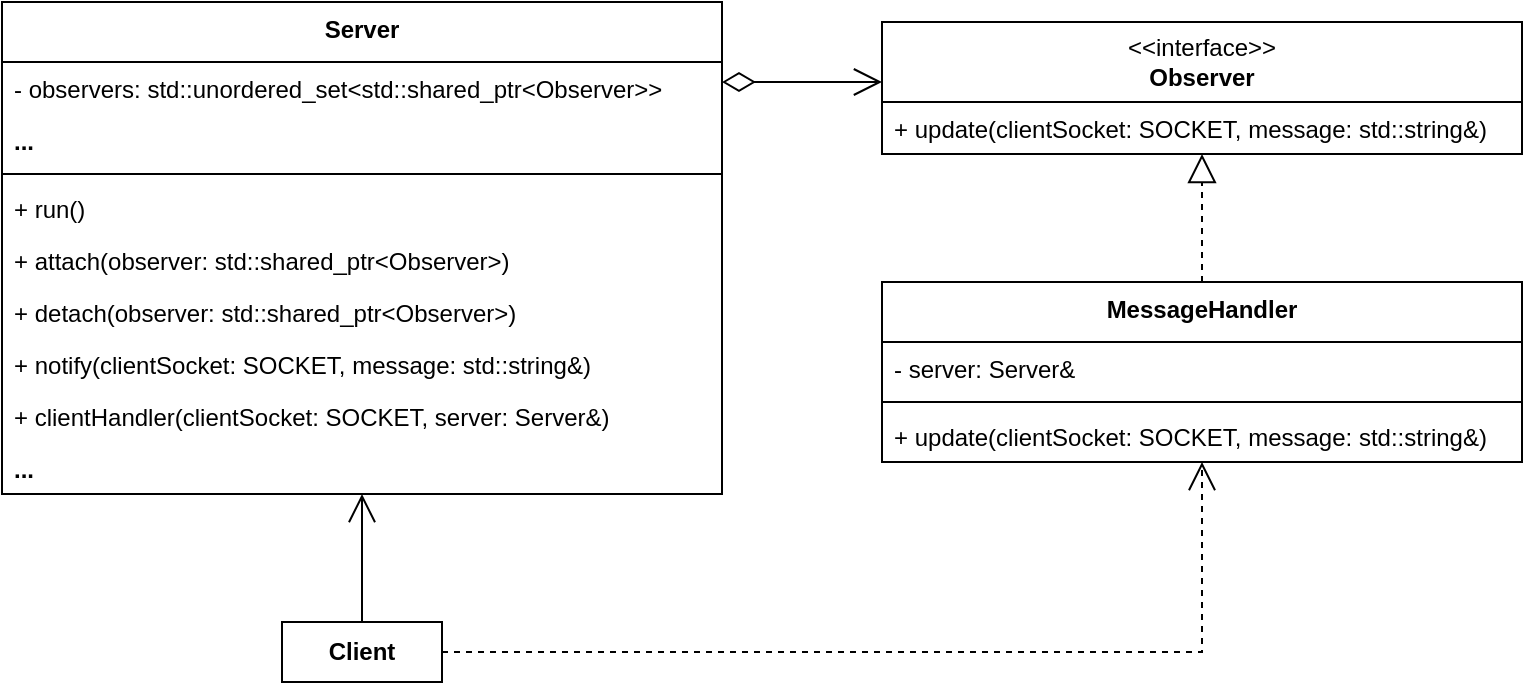 <mxfile version="22.0.2" type="device">
  <diagram name="第 1 页" id="Whgt_qWghDK8kWVULvuZ">
    <mxGraphModel dx="1338" dy="820" grid="1" gridSize="10" guides="1" tooltips="1" connect="1" arrows="1" fold="1" page="1" pageScale="1" pageWidth="827" pageHeight="1169" math="0" shadow="0">
      <root>
        <mxCell id="0" />
        <mxCell id="1" parent="0" />
        <mxCell id="vG8RBWljBxL2Tz1zBazG-1" value="Server" style="swimlane;fontStyle=1;align=center;verticalAlign=top;childLayout=stackLayout;horizontal=1;startSize=30;horizontalStack=0;resizeParent=1;resizeParentMax=0;resizeLast=0;collapsible=1;marginBottom=0;whiteSpace=wrap;html=1;" vertex="1" parent="1">
          <mxGeometry x="40" y="40" width="360" height="246" as="geometry" />
        </mxCell>
        <mxCell id="vG8RBWljBxL2Tz1zBazG-2" value="-&amp;nbsp;observers&lt;span style=&quot;background-color: initial;&quot;&gt;:&amp;nbsp;&lt;/span&gt;std::unordered_set&amp;lt;std::shared_ptr&amp;lt;Observer&amp;gt;&amp;gt;" style="text;strokeColor=none;fillColor=none;align=left;verticalAlign=top;spacingLeft=4;spacingRight=4;overflow=hidden;rotatable=0;points=[[0,0.5],[1,0.5]];portConstraint=eastwest;whiteSpace=wrap;html=1;" vertex="1" parent="vG8RBWljBxL2Tz1zBazG-1">
          <mxGeometry y="30" width="360" height="26" as="geometry" />
        </mxCell>
        <mxCell id="vG8RBWljBxL2Tz1zBazG-3" value="&lt;b&gt;...&lt;/b&gt;" style="text;strokeColor=none;fillColor=none;align=left;verticalAlign=top;spacingLeft=4;spacingRight=4;overflow=hidden;rotatable=0;points=[[0,0.5],[1,0.5]];portConstraint=eastwest;whiteSpace=wrap;html=1;" vertex="1" parent="vG8RBWljBxL2Tz1zBazG-1">
          <mxGeometry y="56" width="360" height="26" as="geometry" />
        </mxCell>
        <mxCell id="vG8RBWljBxL2Tz1zBazG-4" value="" style="line;strokeWidth=1;fillColor=none;align=left;verticalAlign=middle;spacingTop=-1;spacingLeft=3;spacingRight=3;rotatable=0;labelPosition=right;points=[];portConstraint=eastwest;strokeColor=inherit;" vertex="1" parent="vG8RBWljBxL2Tz1zBazG-1">
          <mxGeometry y="82" width="360" height="8" as="geometry" />
        </mxCell>
        <mxCell id="vG8RBWljBxL2Tz1zBazG-5" value="+ run()" style="text;strokeColor=none;fillColor=none;align=left;verticalAlign=top;spacingLeft=4;spacingRight=4;overflow=hidden;rotatable=0;points=[[0,0.5],[1,0.5]];portConstraint=eastwest;whiteSpace=wrap;html=1;" vertex="1" parent="vG8RBWljBxL2Tz1zBazG-1">
          <mxGeometry y="90" width="360" height="26" as="geometry" />
        </mxCell>
        <mxCell id="vG8RBWljBxL2Tz1zBazG-6" value="+&amp;nbsp;attach&lt;span style=&quot;background-color: initial;&quot;&gt;(observer: std::shared_ptr&amp;lt;Observer&amp;gt;)&lt;/span&gt;" style="text;strokeColor=none;fillColor=none;align=left;verticalAlign=top;spacingLeft=4;spacingRight=4;overflow=hidden;rotatable=0;points=[[0,0.5],[1,0.5]];portConstraint=eastwest;whiteSpace=wrap;html=1;" vertex="1" parent="vG8RBWljBxL2Tz1zBazG-1">
          <mxGeometry y="116" width="360" height="26" as="geometry" />
        </mxCell>
        <mxCell id="vG8RBWljBxL2Tz1zBazG-7" value="+&amp;nbsp;detach&lt;span style=&quot;background-color: initial;&quot;&gt;(observer: std::shared_ptr&amp;lt;Observer&amp;gt;)&lt;/span&gt;" style="text;strokeColor=none;fillColor=none;align=left;verticalAlign=top;spacingLeft=4;spacingRight=4;overflow=hidden;rotatable=0;points=[[0,0.5],[1,0.5]];portConstraint=eastwest;whiteSpace=wrap;html=1;" vertex="1" parent="vG8RBWljBxL2Tz1zBazG-1">
          <mxGeometry y="142" width="360" height="26" as="geometry" />
        </mxCell>
        <mxCell id="vG8RBWljBxL2Tz1zBazG-8" value="+&amp;nbsp;notify(clientSocket:&amp;nbsp;SOCKET,&amp;nbsp;message:&amp;nbsp;std::string&amp;amp;)" style="text;strokeColor=none;fillColor=none;align=left;verticalAlign=top;spacingLeft=4;spacingRight=4;overflow=hidden;rotatable=0;points=[[0,0.5],[1,0.5]];portConstraint=eastwest;whiteSpace=wrap;html=1;" vertex="1" parent="vG8RBWljBxL2Tz1zBazG-1">
          <mxGeometry y="168" width="360" height="26" as="geometry" />
        </mxCell>
        <mxCell id="vG8RBWljBxL2Tz1zBazG-9" value="+&amp;nbsp;clientHandler(clientSocket:&amp;nbsp;SOCKET,&amp;nbsp;server: Server&amp;amp;&lt;span style=&quot;background-color: initial;&quot;&gt;)&lt;/span&gt;" style="text;strokeColor=none;fillColor=none;align=left;verticalAlign=top;spacingLeft=4;spacingRight=4;overflow=hidden;rotatable=0;points=[[0,0.5],[1,0.5]];portConstraint=eastwest;whiteSpace=wrap;html=1;" vertex="1" parent="vG8RBWljBxL2Tz1zBazG-1">
          <mxGeometry y="194" width="360" height="26" as="geometry" />
        </mxCell>
        <mxCell id="vG8RBWljBxL2Tz1zBazG-10" value="&lt;b&gt;...&lt;/b&gt;" style="text;strokeColor=none;fillColor=none;align=left;verticalAlign=top;spacingLeft=4;spacingRight=4;overflow=hidden;rotatable=0;points=[[0,0.5],[1,0.5]];portConstraint=eastwest;whiteSpace=wrap;html=1;" vertex="1" parent="vG8RBWljBxL2Tz1zBazG-1">
          <mxGeometry y="220" width="360" height="26" as="geometry" />
        </mxCell>
        <mxCell id="vG8RBWljBxL2Tz1zBazG-11" value="&lt;div data-docx-has-block-data=&quot;false&quot; data-lark-html-role=&quot;root&quot; data-page-id=&quot;EZx7dX8LhoRCzwxejRgc2UNfnqe&quot;&gt;&lt;div class=&quot;old-record-id-YUyEd9La6oxjD9xP3wucUYJAnhf&quot; style=&quot;&quot;&gt;MessageHandler &lt;/div&gt;&lt;/div&gt;" style="swimlane;fontStyle=1;align=center;verticalAlign=top;childLayout=stackLayout;horizontal=1;startSize=30;horizontalStack=0;resizeParent=1;resizeParentMax=0;resizeLast=0;collapsible=1;marginBottom=0;whiteSpace=wrap;html=1;" vertex="1" parent="1">
          <mxGeometry x="480" y="180" width="320" height="90" as="geometry" />
        </mxCell>
        <mxCell id="vG8RBWljBxL2Tz1zBazG-12" value="-&amp;nbsp;server:&amp;nbsp;Server&amp;amp;&lt;span class=&quot;lark-record-clipboard&quot; data-lark-record-format=&quot;docx/text&quot; data-lark-record-data=&quot;{&amp;quot;rootId&amp;quot;:&amp;quot;EZx7dX8LhoRCzwxejRgc2UNfnqe&amp;quot;,&amp;quot;text&amp;quot;:{&amp;quot;initialAttributedTexts&amp;quot;:{&amp;quot;text&amp;quot;:{&amp;quot;0&amp;quot;:&amp;quot;Server&amp;amp;&amp;quot;},&amp;quot;attribs&amp;quot;:{&amp;quot;0&amp;quot;:&amp;quot;*0+7&amp;quot;}},&amp;quot;apool&amp;quot;:{&amp;quot;numToAttrib&amp;quot;:{&amp;quot;0&amp;quot;:[&amp;quot;author&amp;quot;,&amp;quot;7388091254493544451&amp;quot;]},&amp;quot;nextNum&amp;quot;:1}},&amp;quot;type&amp;quot;:&amp;quot;text&amp;quot;,&amp;quot;referenceRecordMap&amp;quot;:{},&amp;quot;extra&amp;quot;:{&amp;quot;channel&amp;quot;:&amp;quot;saas&amp;quot;,&amp;quot;pasteRandomId&amp;quot;:&amp;quot;f720e6a6-a074-445c-822c-ecec378bf2c9&amp;quot;,&amp;quot;mention_page_title&amp;quot;:{},&amp;quot;external_mention_url&amp;quot;:{}},&amp;quot;isKeepQuoteContainer&amp;quot;:false,&amp;quot;isFromCode&amp;quot;:true,&amp;quot;selection&amp;quot;:[{&amp;quot;id&amp;quot;:8555,&amp;quot;type&amp;quot;:&amp;quot;text&amp;quot;,&amp;quot;selection&amp;quot;:{&amp;quot;start&amp;quot;:199,&amp;quot;end&amp;quot;:206},&amp;quot;recordId&amp;quot;:&amp;quot;YUyEd9La6oxjD9xP3wucUYJAnhf&amp;quot;}],&amp;quot;payloadMap&amp;quot;:{},&amp;quot;isCut&amp;quot;:false}&quot;&gt;&lt;/span&gt;" style="text;strokeColor=none;fillColor=none;align=left;verticalAlign=top;spacingLeft=4;spacingRight=4;overflow=hidden;rotatable=0;points=[[0,0.5],[1,0.5]];portConstraint=eastwest;whiteSpace=wrap;html=1;" vertex="1" parent="vG8RBWljBxL2Tz1zBazG-11">
          <mxGeometry y="30" width="320" height="26" as="geometry" />
        </mxCell>
        <mxCell id="vG8RBWljBxL2Tz1zBazG-13" value="" style="line;strokeWidth=1;fillColor=none;align=left;verticalAlign=middle;spacingTop=-1;spacingLeft=3;spacingRight=3;rotatable=0;labelPosition=right;points=[];portConstraint=eastwest;strokeColor=inherit;" vertex="1" parent="vG8RBWljBxL2Tz1zBazG-11">
          <mxGeometry y="56" width="320" height="8" as="geometry" />
        </mxCell>
        <mxCell id="vG8RBWljBxL2Tz1zBazG-14" value="+&amp;nbsp;update(clientSocket:&amp;nbsp;SOCKET,&amp;nbsp;message:&amp;nbsp;std::string&amp;amp;)" style="text;strokeColor=none;fillColor=none;align=left;verticalAlign=top;spacingLeft=4;spacingRight=4;overflow=hidden;rotatable=0;points=[[0,0.5],[1,0.5]];portConstraint=eastwest;whiteSpace=wrap;html=1;" vertex="1" parent="vG8RBWljBxL2Tz1zBazG-11">
          <mxGeometry y="64" width="320" height="26" as="geometry" />
        </mxCell>
        <mxCell id="vG8RBWljBxL2Tz1zBazG-15" value="&amp;lt;&amp;lt;interface&amp;gt;&amp;gt;&lt;br style=&quot;border-color: var(--border-color);&quot;&gt;&lt;div data-docx-has-block-data=&quot;false&quot; data-lark-html-role=&quot;root&quot; data-page-id=&quot;EZx7dX8LhoRCzwxejRgc2UNfnqe&quot;&gt;&lt;div class=&quot;old-record-id-ZiajdeXCjoU0RMxnL77c6zVinrb&quot; style=&quot;&quot;&gt;&lt;b&gt;Observer &lt;/b&gt;&lt;/div&gt;&lt;/div&gt;" style="swimlane;fontStyle=0;childLayout=stackLayout;horizontal=1;startSize=40;fillColor=none;horizontalStack=0;resizeParent=1;resizeParentMax=0;resizeLast=0;collapsible=1;marginBottom=0;whiteSpace=wrap;html=1;" vertex="1" parent="1">
          <mxGeometry x="480" y="50" width="320" height="66" as="geometry" />
        </mxCell>
        <mxCell id="vG8RBWljBxL2Tz1zBazG-16" value="+&amp;nbsp;update(clientSocket:&amp;nbsp;SOCKET,&amp;nbsp;message:&amp;nbsp;std::string&amp;amp;)" style="text;strokeColor=none;fillColor=none;align=left;verticalAlign=top;spacingLeft=4;spacingRight=4;overflow=hidden;rotatable=0;points=[[0,0.5],[1,0.5]];portConstraint=eastwest;whiteSpace=wrap;html=1;" vertex="1" parent="vG8RBWljBxL2Tz1zBazG-15">
          <mxGeometry y="40" width="320" height="26" as="geometry" />
        </mxCell>
        <mxCell id="vG8RBWljBxL2Tz1zBazG-17" value="" style="endArrow=block;dashed=1;endFill=0;endSize=12;html=1;rounded=0;entryX=0.5;entryY=1;entryDx=0;entryDy=0;exitX=0.5;exitY=0;exitDx=0;exitDy=0;" edge="1" parent="1" source="vG8RBWljBxL2Tz1zBazG-11" target="vG8RBWljBxL2Tz1zBazG-15">
          <mxGeometry width="160" relative="1" as="geometry">
            <mxPoint x="660" y="160" as="sourcePoint" />
            <mxPoint x="640" y="120" as="targetPoint" />
          </mxGeometry>
        </mxCell>
        <mxCell id="vG8RBWljBxL2Tz1zBazG-18" value="" style="endArrow=open;html=1;endSize=12;startArrow=diamondThin;startSize=14;startFill=0;edgeStyle=orthogonalEdgeStyle;rounded=0;" edge="1" parent="1">
          <mxGeometry relative="1" as="geometry">
            <mxPoint x="400" y="80" as="sourcePoint" />
            <mxPoint x="480" y="80" as="targetPoint" />
            <Array as="points">
              <mxPoint x="430" y="80.36" />
              <mxPoint x="430" y="80.36" />
            </Array>
          </mxGeometry>
        </mxCell>
        <mxCell id="vG8RBWljBxL2Tz1zBazG-19" value="&lt;b&gt;Client&lt;/b&gt;" style="html=1;whiteSpace=wrap;" vertex="1" parent="1">
          <mxGeometry x="180" y="350" width="80" height="30" as="geometry" />
        </mxCell>
        <mxCell id="vG8RBWljBxL2Tz1zBazG-20" value="" style="endArrow=open;endFill=1;endSize=12;html=1;rounded=0;exitX=0.5;exitY=0;exitDx=0;exitDy=0;entryX=0.5;entryY=1;entryDx=0;entryDy=0;" edge="1" parent="1" source="vG8RBWljBxL2Tz1zBazG-19" target="vG8RBWljBxL2Tz1zBazG-1">
          <mxGeometry width="160" relative="1" as="geometry">
            <mxPoint x="214" y="320" as="sourcePoint" />
            <mxPoint x="294" y="320" as="targetPoint" />
          </mxGeometry>
        </mxCell>
        <mxCell id="vG8RBWljBxL2Tz1zBazG-21" value="" style="endArrow=open;endSize=12;dashed=1;html=1;rounded=0;exitX=1;exitY=0.5;exitDx=0;exitDy=0;entryX=0.5;entryY=1;entryDx=0;entryDy=0;entryPerimeter=0;" edge="1" parent="1" source="vG8RBWljBxL2Tz1zBazG-19" target="vG8RBWljBxL2Tz1zBazG-14">
          <mxGeometry width="160" relative="1" as="geometry">
            <mxPoint x="360" y="380" as="sourcePoint" />
            <mxPoint x="640" y="280" as="targetPoint" />
            <Array as="points">
              <mxPoint x="640" y="365" />
            </Array>
          </mxGeometry>
        </mxCell>
      </root>
    </mxGraphModel>
  </diagram>
</mxfile>
